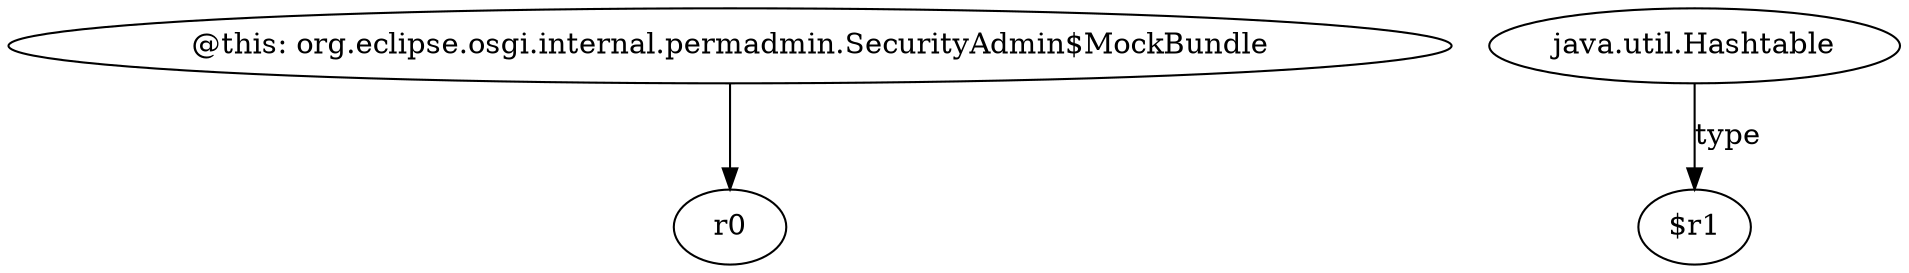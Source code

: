 digraph g {
0[label="@this: org.eclipse.osgi.internal.permadmin.SecurityAdmin$MockBundle"]
1[label="r0"]
0->1[label=""]
2[label="java.util.Hashtable"]
3[label="$r1"]
2->3[label="type"]
}